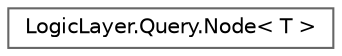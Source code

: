 digraph "Graphical Class Hierarchy"
{
 // LATEX_PDF_SIZE
  bgcolor="transparent";
  edge [fontname=Helvetica,fontsize=10,labelfontname=Helvetica,labelfontsize=10];
  node [fontname=Helvetica,fontsize=10,shape=box,height=0.2,width=0.4];
  rankdir="LR";
  Node0 [id="Node000000",label="LogicLayer.Query.Node\< T \>",height=0.2,width=0.4,color="grey40", fillcolor="white", style="filled",URL="$class_logic_layer_1_1_query_1_1_node.html",tooltip=" "];
}
